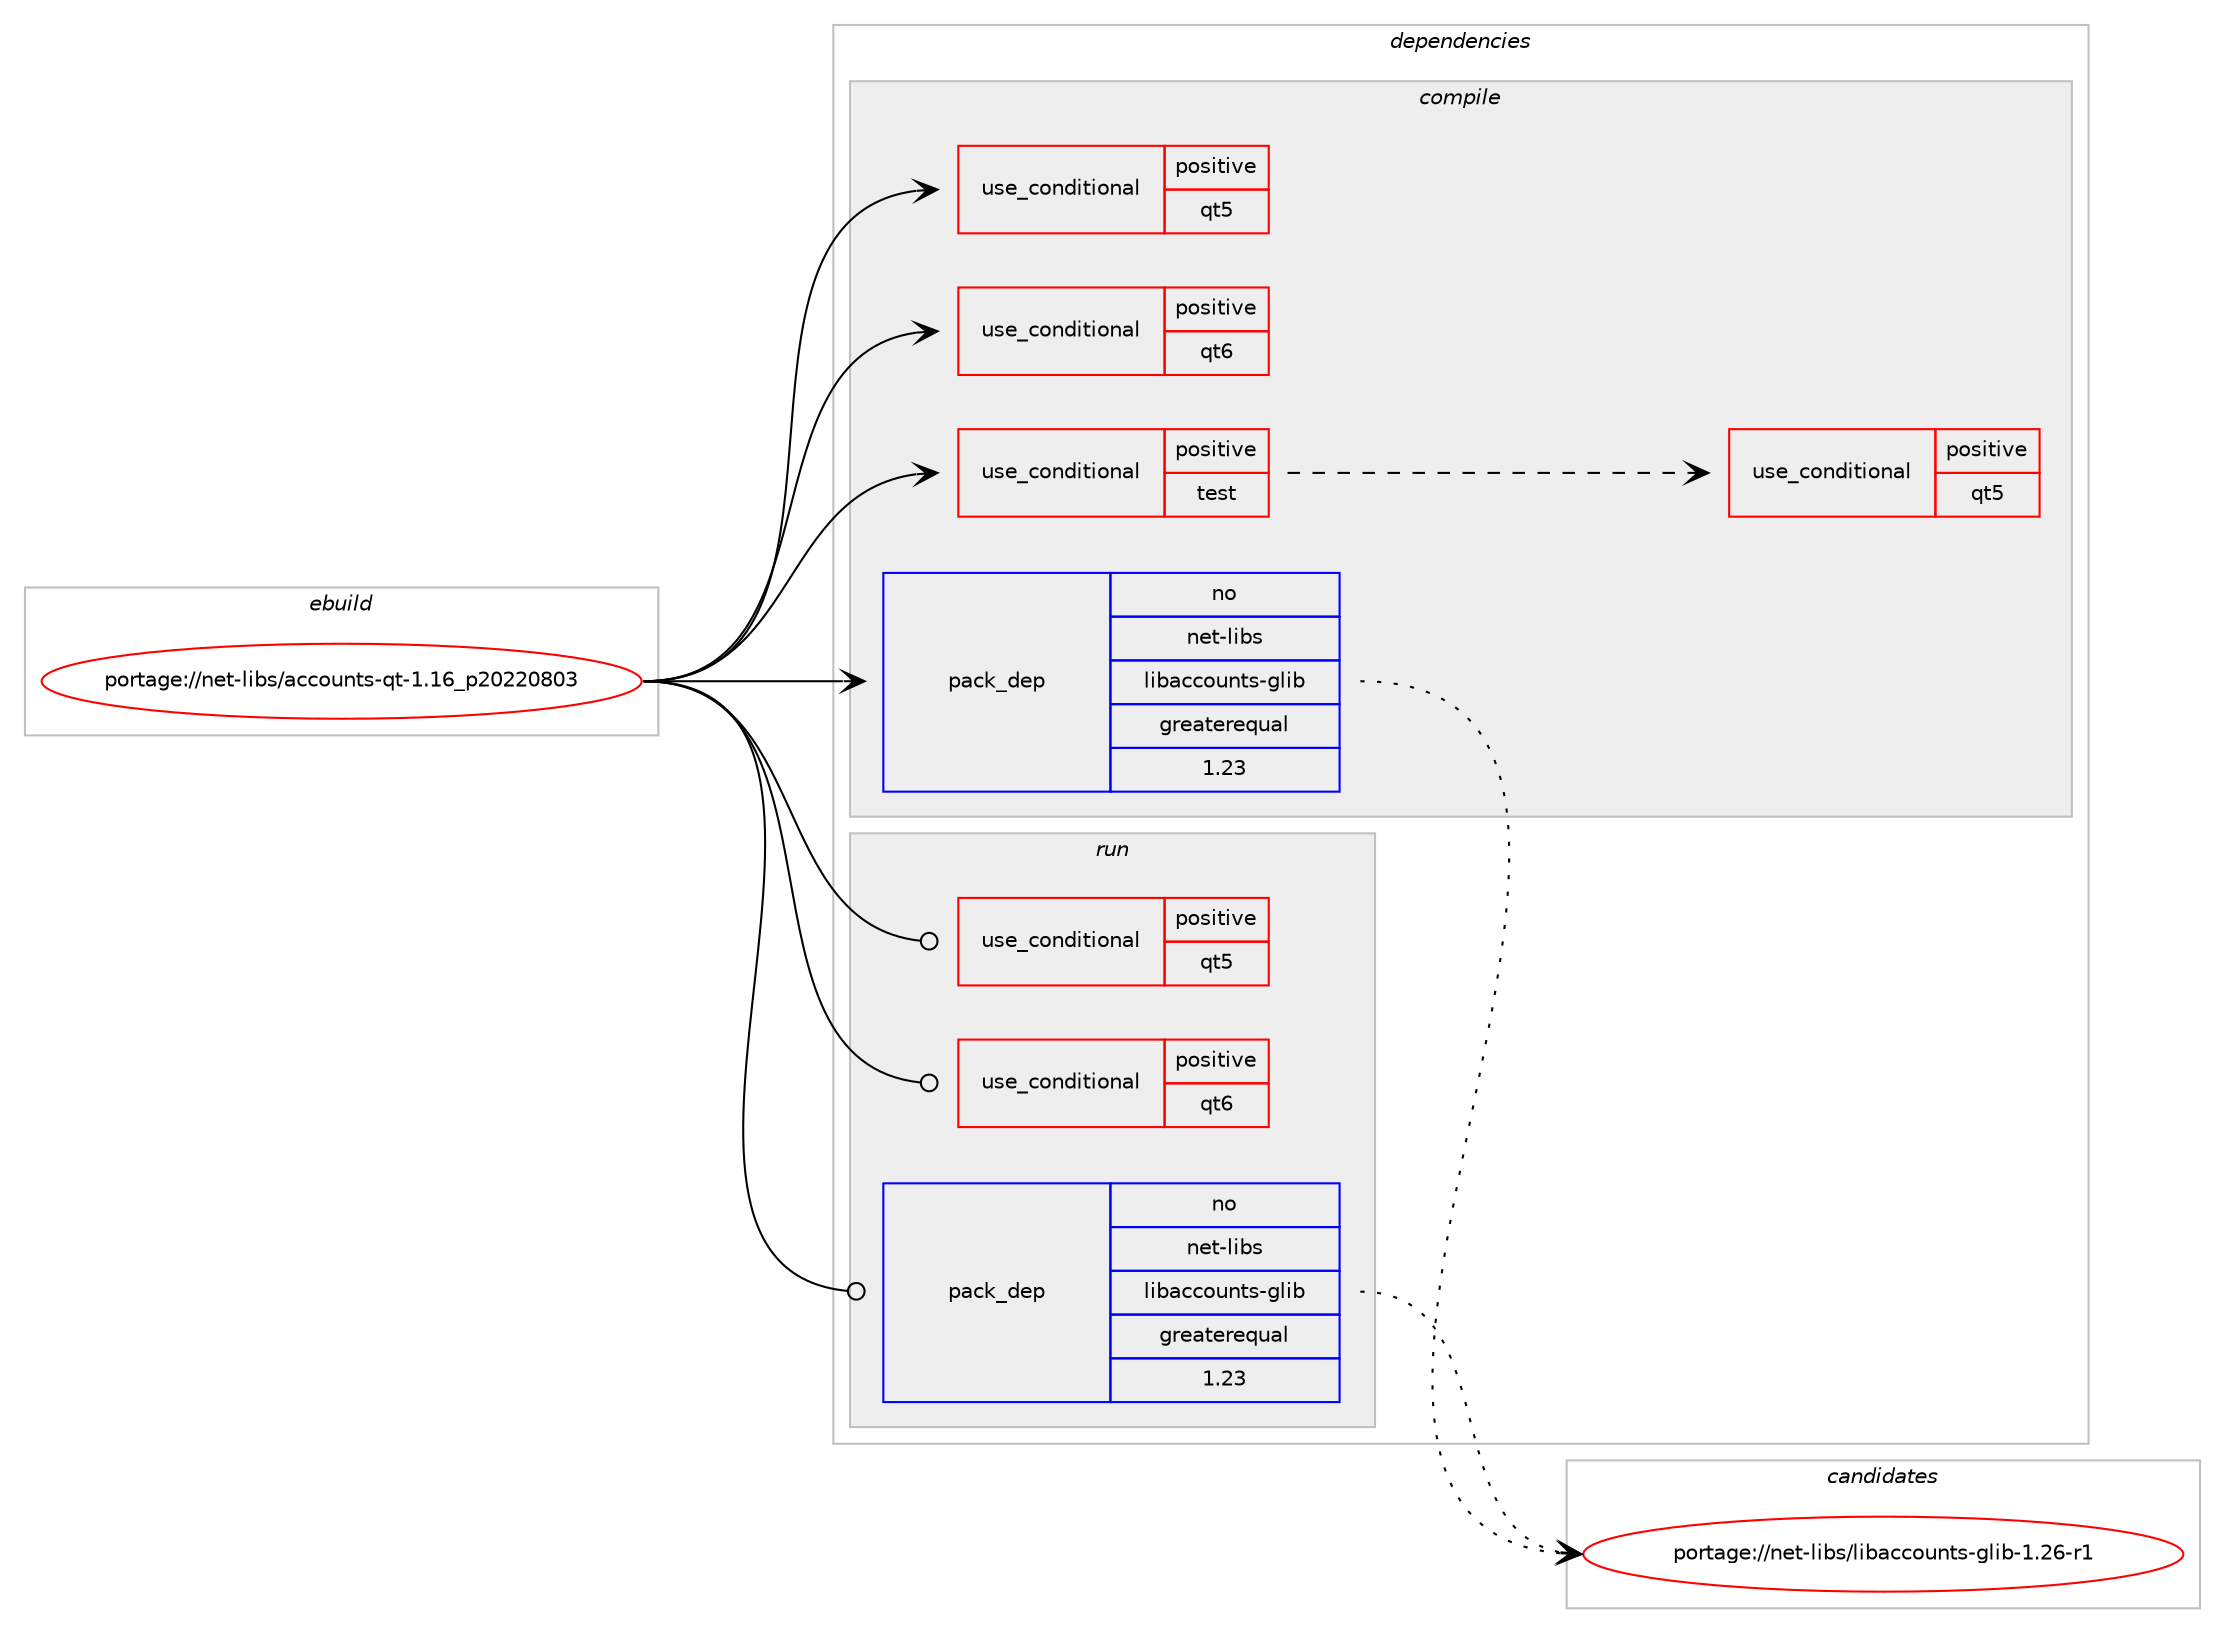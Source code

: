 digraph prolog {

# *************
# Graph options
# *************

newrank=true;
concentrate=true;
compound=true;
graph [rankdir=LR,fontname=Helvetica,fontsize=10,ranksep=1.5];#, ranksep=2.5, nodesep=0.2];
edge  [arrowhead=vee];
node  [fontname=Helvetica,fontsize=10];

# **********
# The ebuild
# **********

subgraph cluster_leftcol {
color=gray;
rank=same;
label=<<i>ebuild</i>>;
id [label="portage://net-libs/accounts-qt-1.16_p20220803", color=red, width=4, href="../net-libs/accounts-qt-1.16_p20220803.svg"];
}

# ****************
# The dependencies
# ****************

subgraph cluster_midcol {
color=gray;
label=<<i>dependencies</i>>;
subgraph cluster_compile {
fillcolor="#eeeeee";
style=filled;
label=<<i>compile</i>>;
subgraph cond2979 {
dependency4291 [label=<<TABLE BORDER="0" CELLBORDER="1" CELLSPACING="0" CELLPADDING="4"><TR><TD ROWSPAN="3" CELLPADDING="10">use_conditional</TD></TR><TR><TD>positive</TD></TR><TR><TD>qt5</TD></TR></TABLE>>, shape=none, color=red];
# *** BEGIN UNKNOWN DEPENDENCY TYPE (TODO) ***
# dependency4291 -> package_dependency(portage://net-libs/accounts-qt-1.16_p20220803,install,no,dev-qt,qtcore,none,[,,],[slot(5)],[])
# *** END UNKNOWN DEPENDENCY TYPE (TODO) ***

# *** BEGIN UNKNOWN DEPENDENCY TYPE (TODO) ***
# dependency4291 -> package_dependency(portage://net-libs/accounts-qt-1.16_p20220803,install,no,dev-qt,qtxml,none,[,,],[slot(5)],[])
# *** END UNKNOWN DEPENDENCY TYPE (TODO) ***

}
id:e -> dependency4291:w [weight=20,style="solid",arrowhead="vee"];
subgraph cond2980 {
dependency4292 [label=<<TABLE BORDER="0" CELLBORDER="1" CELLSPACING="0" CELLPADDING="4"><TR><TD ROWSPAN="3" CELLPADDING="10">use_conditional</TD></TR><TR><TD>positive</TD></TR><TR><TD>qt6</TD></TR></TABLE>>, shape=none, color=red];
# *** BEGIN UNKNOWN DEPENDENCY TYPE (TODO) ***
# dependency4292 -> package_dependency(portage://net-libs/accounts-qt-1.16_p20220803,install,no,dev-qt,qtbase,none,[,,],[slot(6)],[use(enable(xml),none)])
# *** END UNKNOWN DEPENDENCY TYPE (TODO) ***

}
id:e -> dependency4292:w [weight=20,style="solid",arrowhead="vee"];
subgraph cond2981 {
dependency4293 [label=<<TABLE BORDER="0" CELLBORDER="1" CELLSPACING="0" CELLPADDING="4"><TR><TD ROWSPAN="3" CELLPADDING="10">use_conditional</TD></TR><TR><TD>positive</TD></TR><TR><TD>test</TD></TR></TABLE>>, shape=none, color=red];
subgraph cond2982 {
dependency4294 [label=<<TABLE BORDER="0" CELLBORDER="1" CELLSPACING="0" CELLPADDING="4"><TR><TD ROWSPAN="3" CELLPADDING="10">use_conditional</TD></TR><TR><TD>positive</TD></TR><TR><TD>qt5</TD></TR></TABLE>>, shape=none, color=red];
# *** BEGIN UNKNOWN DEPENDENCY TYPE (TODO) ***
# dependency4294 -> package_dependency(portage://net-libs/accounts-qt-1.16_p20220803,install,no,dev-qt,qttest,none,[,,],[slot(5)],[])
# *** END UNKNOWN DEPENDENCY TYPE (TODO) ***

}
dependency4293:e -> dependency4294:w [weight=20,style="dashed",arrowhead="vee"];
}
id:e -> dependency4293:w [weight=20,style="solid",arrowhead="vee"];
# *** BEGIN UNKNOWN DEPENDENCY TYPE (TODO) ***
# id -> package_dependency(portage://net-libs/accounts-qt-1.16_p20220803,install,no,dev-libs,glib,none,[,,],[slot(2)],[])
# *** END UNKNOWN DEPENDENCY TYPE (TODO) ***

subgraph pack1264 {
dependency4295 [label=<<TABLE BORDER="0" CELLBORDER="1" CELLSPACING="0" CELLPADDING="4" WIDTH="220"><TR><TD ROWSPAN="6" CELLPADDING="30">pack_dep</TD></TR><TR><TD WIDTH="110">no</TD></TR><TR><TD>net-libs</TD></TR><TR><TD>libaccounts-glib</TD></TR><TR><TD>greaterequal</TD></TR><TR><TD>1.23</TD></TR></TABLE>>, shape=none, color=blue];
}
id:e -> dependency4295:w [weight=20,style="solid",arrowhead="vee"];
}
subgraph cluster_compileandrun {
fillcolor="#eeeeee";
style=filled;
label=<<i>compile and run</i>>;
}
subgraph cluster_run {
fillcolor="#eeeeee";
style=filled;
label=<<i>run</i>>;
subgraph cond2983 {
dependency4296 [label=<<TABLE BORDER="0" CELLBORDER="1" CELLSPACING="0" CELLPADDING="4"><TR><TD ROWSPAN="3" CELLPADDING="10">use_conditional</TD></TR><TR><TD>positive</TD></TR><TR><TD>qt5</TD></TR></TABLE>>, shape=none, color=red];
# *** BEGIN UNKNOWN DEPENDENCY TYPE (TODO) ***
# dependency4296 -> package_dependency(portage://net-libs/accounts-qt-1.16_p20220803,run,no,dev-qt,qtcore,none,[,,],[slot(5)],[])
# *** END UNKNOWN DEPENDENCY TYPE (TODO) ***

# *** BEGIN UNKNOWN DEPENDENCY TYPE (TODO) ***
# dependency4296 -> package_dependency(portage://net-libs/accounts-qt-1.16_p20220803,run,no,dev-qt,qtxml,none,[,,],[slot(5)],[])
# *** END UNKNOWN DEPENDENCY TYPE (TODO) ***

}
id:e -> dependency4296:w [weight=20,style="solid",arrowhead="odot"];
subgraph cond2984 {
dependency4297 [label=<<TABLE BORDER="0" CELLBORDER="1" CELLSPACING="0" CELLPADDING="4"><TR><TD ROWSPAN="3" CELLPADDING="10">use_conditional</TD></TR><TR><TD>positive</TD></TR><TR><TD>qt6</TD></TR></TABLE>>, shape=none, color=red];
# *** BEGIN UNKNOWN DEPENDENCY TYPE (TODO) ***
# dependency4297 -> package_dependency(portage://net-libs/accounts-qt-1.16_p20220803,run,no,dev-qt,qtbase,none,[,,],[slot(6)],[use(enable(xml),none)])
# *** END UNKNOWN DEPENDENCY TYPE (TODO) ***

}
id:e -> dependency4297:w [weight=20,style="solid",arrowhead="odot"];
# *** BEGIN UNKNOWN DEPENDENCY TYPE (TODO) ***
# id -> package_dependency(portage://net-libs/accounts-qt-1.16_p20220803,run,no,dev-libs,glib,none,[,,],[slot(2)],[])
# *** END UNKNOWN DEPENDENCY TYPE (TODO) ***

subgraph pack1265 {
dependency4298 [label=<<TABLE BORDER="0" CELLBORDER="1" CELLSPACING="0" CELLPADDING="4" WIDTH="220"><TR><TD ROWSPAN="6" CELLPADDING="30">pack_dep</TD></TR><TR><TD WIDTH="110">no</TD></TR><TR><TD>net-libs</TD></TR><TR><TD>libaccounts-glib</TD></TR><TR><TD>greaterequal</TD></TR><TR><TD>1.23</TD></TR></TABLE>>, shape=none, color=blue];
}
id:e -> dependency4298:w [weight=20,style="solid",arrowhead="odot"];
}
}

# **************
# The candidates
# **************

subgraph cluster_choices {
rank=same;
color=gray;
label=<<i>candidates</i>>;

subgraph choice1264 {
color=black;
nodesep=1;
choice11010111645108105981154710810598979999111117110116115451031081059845494650544511449 [label="portage://net-libs/libaccounts-glib-1.26-r1", color=red, width=4,href="../net-libs/libaccounts-glib-1.26-r1.svg"];
dependency4295:e -> choice11010111645108105981154710810598979999111117110116115451031081059845494650544511449:w [style=dotted,weight="100"];
}
subgraph choice1265 {
color=black;
nodesep=1;
choice11010111645108105981154710810598979999111117110116115451031081059845494650544511449 [label="portage://net-libs/libaccounts-glib-1.26-r1", color=red, width=4,href="../net-libs/libaccounts-glib-1.26-r1.svg"];
dependency4298:e -> choice11010111645108105981154710810598979999111117110116115451031081059845494650544511449:w [style=dotted,weight="100"];
}
}

}
